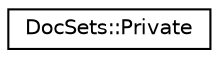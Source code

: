 digraph "类继承关系图"
{
 // INTERACTIVE_SVG=YES
 // LATEX_PDF_SIZE
  edge [fontname="Helvetica",fontsize="10",labelfontname="Helvetica",labelfontsize="10"];
  node [fontname="Helvetica",fontsize="10",shape=record];
  rankdir="LR";
  Node0 [label="DocSets::Private",height=0.2,width=0.4,color="black", fillcolor="white", style="filled",URL="$d4/d40/struct_doc_sets_1_1_private.html",tooltip=" "];
}
